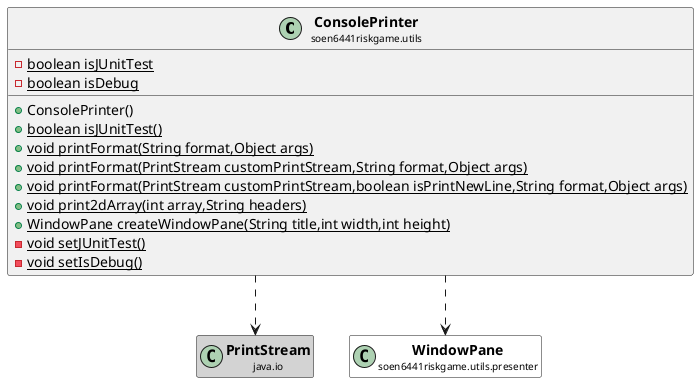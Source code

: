 @startuml

skinparam svgLinkTarget _parent
skinparam linetype ortho
set namespaceSeparator none
class "<b><size:14>ConsolePrinter</b>\n<size:10>soen6441riskgame.utils" as soen6441riskgame.utils.ConsolePrinter  [[../../soen6441riskgame/utils/ConsolePrinter.html{soen6441riskgame.utils.ConsolePrinter}]] {
{static} -boolean isJUnitTest
{static} -boolean isDebug
+ConsolePrinter()
{static} +boolean isJUnitTest()
{static} +void printFormat(String format,Object args)
{static} +void printFormat(PrintStream customPrintStream,String format,Object args)
{static} +void printFormat(PrintStream customPrintStream,boolean isPrintNewLine,String format,Object args)
{static} +void print2dArray(int array,String headers)
{static} +WindowPane createWindowPane(String title,int width,int height)
{static} -void setJUnitTest()
{static} -void setIsDebug()
}


class "<b><size:14>PrintStream</b>\n<size:10>java.io" as java.io.PrintStream  #lightgrey {
}

hide java.io.PrintStream fields
hide java.io.PrintStream methods

soen6441riskgame.utils.ConsolePrinter ..> java.io.PrintStream

class "<b><size:14>WindowPane</b>\n<size:10>soen6441riskgame.utils.presenter" as soen6441riskgame.utils.presenter.WindowPane  [[../../soen6441riskgame/utils/presenter/WindowPane.html{soen6441riskgame.utils.presenter.WindowPane}]] #white {
}

hide soen6441riskgame.utils.presenter.WindowPane fields
hide soen6441riskgame.utils.presenter.WindowPane methods

soen6441riskgame.utils.ConsolePrinter ..> soen6441riskgame.utils.presenter.WindowPane


@enduml
